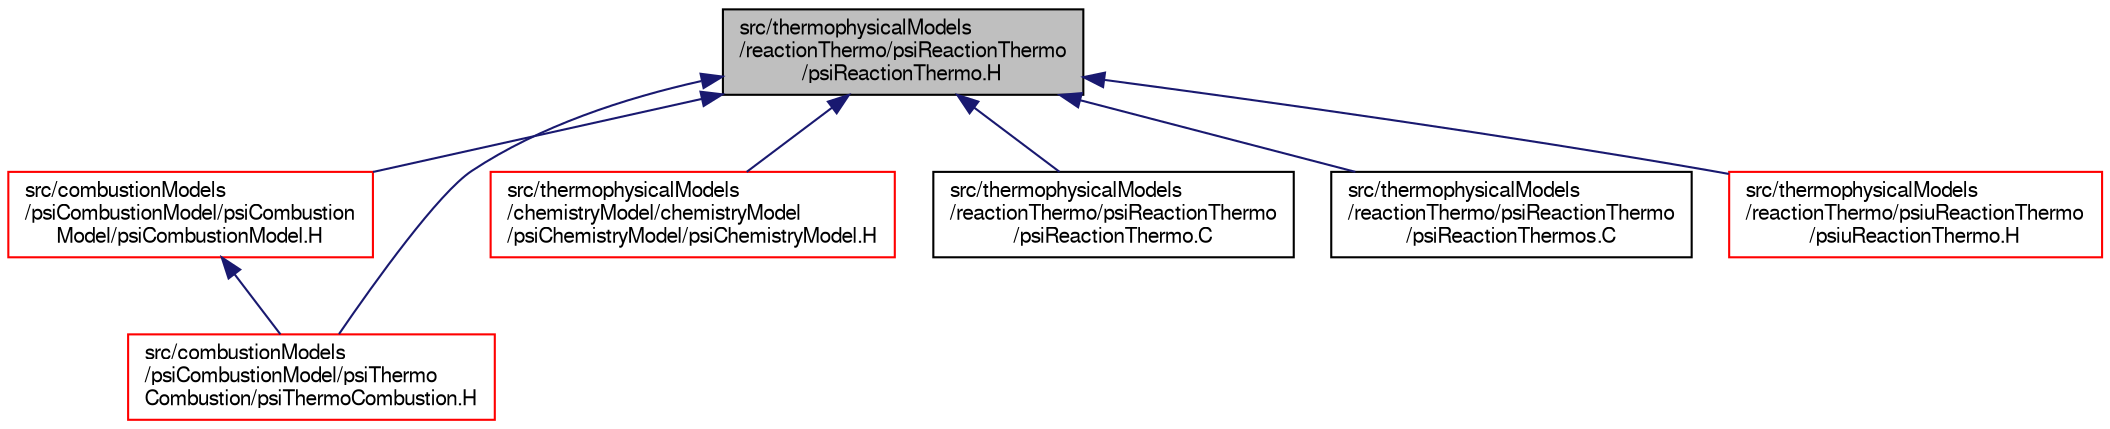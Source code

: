 digraph "src/thermophysicalModels/reactionThermo/psiReactionThermo/psiReactionThermo.H"
{
  bgcolor="transparent";
  edge [fontname="FreeSans",fontsize="10",labelfontname="FreeSans",labelfontsize="10"];
  node [fontname="FreeSans",fontsize="10",shape=record];
  Node309 [label="src/thermophysicalModels\l/reactionThermo/psiReactionThermo\l/psiReactionThermo.H",height=0.2,width=0.4,color="black", fillcolor="grey75", style="filled", fontcolor="black"];
  Node309 -> Node310 [dir="back",color="midnightblue",fontsize="10",style="solid",fontname="FreeSans"];
  Node310 [label="src/combustionModels\l/psiCombustionModel/psiCombustion\lModel/psiCombustionModel.H",height=0.2,width=0.4,color="red",URL="$a00098.html"];
  Node310 -> Node319 [dir="back",color="midnightblue",fontsize="10",style="solid",fontname="FreeSans"];
  Node319 [label="src/combustionModels\l/psiCombustionModel/psiThermo\lCombustion/psiThermoCombustion.H",height=0.2,width=0.4,color="red",URL="$a00107.html"];
  Node309 -> Node319 [dir="back",color="midnightblue",fontsize="10",style="solid",fontname="FreeSans"];
  Node309 -> Node323 [dir="back",color="midnightblue",fontsize="10",style="solid",fontname="FreeSans"];
  Node323 [label="src/thermophysicalModels\l/chemistryModel/chemistryModel\l/psiChemistryModel/psiChemistryModel.H",height=0.2,width=0.4,color="red",URL="$a15509.html"];
  Node309 -> Node327 [dir="back",color="midnightblue",fontsize="10",style="solid",fontname="FreeSans"];
  Node327 [label="src/thermophysicalModels\l/reactionThermo/psiReactionThermo\l/psiReactionThermo.C",height=0.2,width=0.4,color="black",URL="$a16217.html"];
  Node309 -> Node328 [dir="back",color="midnightblue",fontsize="10",style="solid",fontname="FreeSans"];
  Node328 [label="src/thermophysicalModels\l/reactionThermo/psiReactionThermo\l/psiReactionThermos.C",height=0.2,width=0.4,color="black",URL="$a16223.html"];
  Node309 -> Node329 [dir="back",color="midnightblue",fontsize="10",style="solid",fontname="FreeSans"];
  Node329 [label="src/thermophysicalModels\l/reactionThermo/psiuReactionThermo\l/psiuReactionThermo.H",height=0.2,width=0.4,color="red",URL="$a16235.html"];
}
